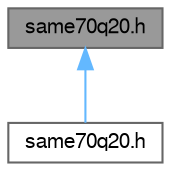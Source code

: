 digraph "same70q20.h"
{
 // LATEX_PDF_SIZE
  bgcolor="transparent";
  edge [fontname=FreeSans,fontsize=10,labelfontname=FreeSans,labelfontsize=10];
  node [fontname=FreeSans,fontsize=10,shape=box,height=0.2,width=0.4];
  Node1 [label="same70q20.h",height=0.2,width=0.4,color="gray40", fillcolor="grey60", style="filled", fontcolor="black",tooltip="Copyright (c) 2015-2018 Microchip Technology Inc."];
  Node1 -> Node2 [dir="back",color="steelblue1",style="solid"];
  Node2 [label="same70q20.h",height=0.2,width=0.4,color="grey40", fillcolor="white", style="filled",URL="$same70q20_8h.html",tooltip="Copyright (c) 2015-2019 Microchip Technology Inc."];
}
